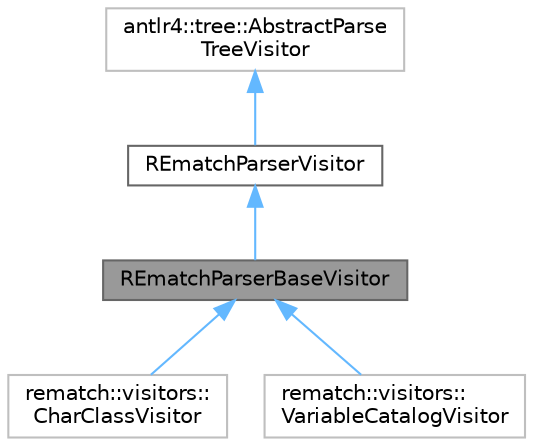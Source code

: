 digraph "REmatchParserBaseVisitor"
{
 // LATEX_PDF_SIZE
  bgcolor="transparent";
  edge [fontname=Helvetica,fontsize=10,labelfontname=Helvetica,labelfontsize=10];
  node [fontname=Helvetica,fontsize=10,shape=box,height=0.2,width=0.4];
  Node1 [label="REmatchParserBaseVisitor",height=0.2,width=0.4,color="gray40", fillcolor="grey60", style="filled", fontcolor="black",tooltip="This class provides an empty implementation of REmatchParserVisitor, which can be extended to create ..."];
  Node2 -> Node1 [dir="back",color="steelblue1",style="solid"];
  Node2 [label="REmatchParserVisitor",height=0.2,width=0.4,color="gray40", fillcolor="white", style="filled",URL="$da/daa/classREmatchParserVisitor.html",tooltip="This class defines an abstract visitor for a parse tree produced by REmatchParser."];
  Node3 -> Node2 [dir="back",color="steelblue1",style="solid"];
  Node3 [label="antlr4::tree::AbstractParse\lTreeVisitor",height=0.2,width=0.4,color="grey75", fillcolor="white", style="filled",tooltip=" "];
  Node1 -> Node4 [dir="back",color="steelblue1",style="solid"];
  Node4 [label="rematch::visitors::\lCharClassVisitor",height=0.2,width=0.4,color="grey75", fillcolor="white", style="filled",URL="$d7/dbe/classrematch_1_1visitors_1_1CharClassVisitor.html",tooltip=" "];
  Node1 -> Node5 [dir="back",color="steelblue1",style="solid"];
  Node5 [label="rematch::visitors::\lVariableCatalogVisitor",height=0.2,width=0.4,color="grey75", fillcolor="white", style="filled",URL="$d1/dd9/classrematch_1_1visitors_1_1VariableCatalogVisitor.html",tooltip=" "];
}
